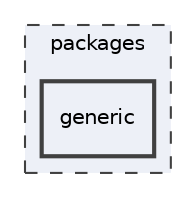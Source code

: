 digraph "packages/generic"
{
 // INTERACTIVE_SVG=YES
 // LATEX_PDF_SIZE
  bgcolor="transparent";
  edge [fontname="Helvetica",fontsize="10",labelfontname="Helvetica",labelfontsize="10"];
  node [fontname="Helvetica",fontsize="10",shape=record];
  compound=true
  subgraph clusterdir_93501a11e921083efbd154e0cdff5f10 {
    graph [ bgcolor="#edf0f7", pencolor="grey25", style="filled,dashed,", label="packages", fontname="Helvetica", fontsize="10", URL="dir_93501a11e921083efbd154e0cdff5f10.html"]
  dir_d1a446f6a4812d629e7e66a6bb2b9cc5 [shape=box, label="generic", style="filled,bold,", fillcolor="#edf0f7", color="grey25", URL="dir_d1a446f6a4812d629e7e66a6bb2b9cc5.html"];
  }
}
